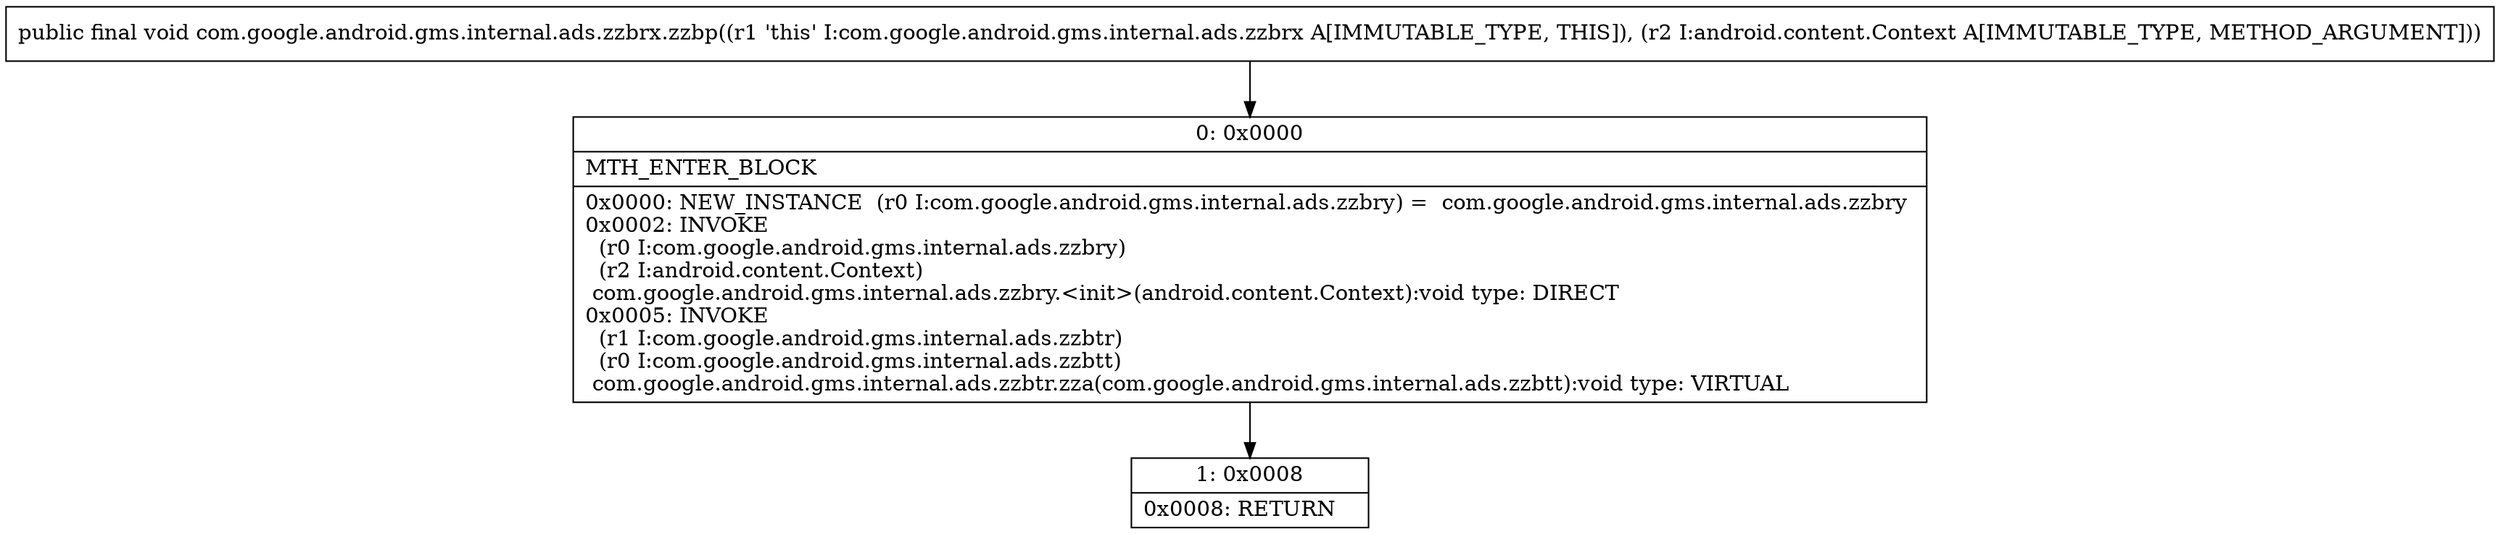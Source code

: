 digraph "CFG forcom.google.android.gms.internal.ads.zzbrx.zzbp(Landroid\/content\/Context;)V" {
Node_0 [shape=record,label="{0\:\ 0x0000|MTH_ENTER_BLOCK\l|0x0000: NEW_INSTANCE  (r0 I:com.google.android.gms.internal.ads.zzbry) =  com.google.android.gms.internal.ads.zzbry \l0x0002: INVOKE  \l  (r0 I:com.google.android.gms.internal.ads.zzbry)\l  (r2 I:android.content.Context)\l com.google.android.gms.internal.ads.zzbry.\<init\>(android.content.Context):void type: DIRECT \l0x0005: INVOKE  \l  (r1 I:com.google.android.gms.internal.ads.zzbtr)\l  (r0 I:com.google.android.gms.internal.ads.zzbtt)\l com.google.android.gms.internal.ads.zzbtr.zza(com.google.android.gms.internal.ads.zzbtt):void type: VIRTUAL \l}"];
Node_1 [shape=record,label="{1\:\ 0x0008|0x0008: RETURN   \l}"];
MethodNode[shape=record,label="{public final void com.google.android.gms.internal.ads.zzbrx.zzbp((r1 'this' I:com.google.android.gms.internal.ads.zzbrx A[IMMUTABLE_TYPE, THIS]), (r2 I:android.content.Context A[IMMUTABLE_TYPE, METHOD_ARGUMENT])) }"];
MethodNode -> Node_0;
Node_0 -> Node_1;
}

